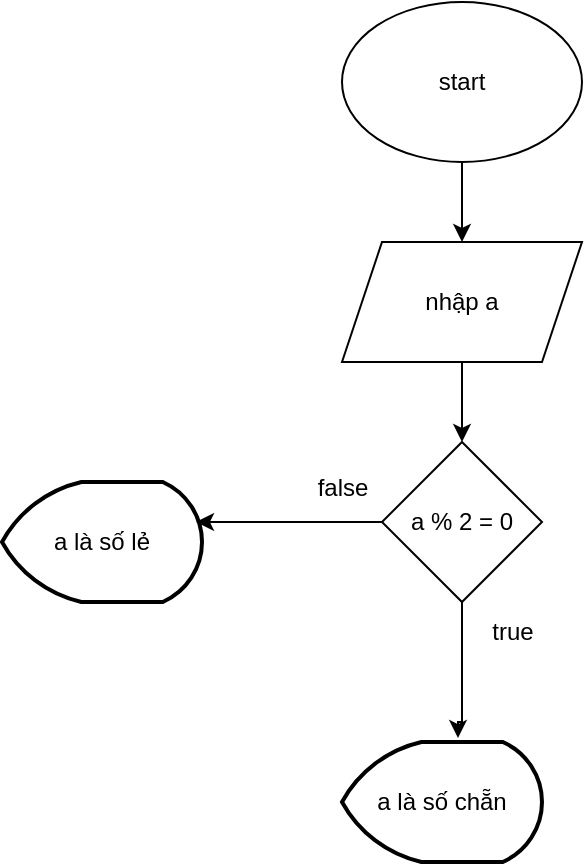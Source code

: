 <mxfile version="25.0.3">
  <diagram name="Page-1" id="0OWegTBPpmV0_kpqDBKX">
    <mxGraphModel dx="1434" dy="772" grid="1" gridSize="10" guides="1" tooltips="1" connect="1" arrows="1" fold="1" page="1" pageScale="1" pageWidth="850" pageHeight="1100" math="0" shadow="0">
      <root>
        <mxCell id="0" />
        <mxCell id="1" parent="0" />
        <mxCell id="znXeA5IErzGMmO9THv0o-5" style="edgeStyle=orthogonalEdgeStyle;rounded=0;orthogonalLoop=1;jettySize=auto;html=1;exitX=0.5;exitY=1;exitDx=0;exitDy=0;entryX=0.5;entryY=0;entryDx=0;entryDy=0;" edge="1" parent="1" source="znXeA5IErzGMmO9THv0o-1" target="znXeA5IErzGMmO9THv0o-2">
          <mxGeometry relative="1" as="geometry" />
        </mxCell>
        <mxCell id="znXeA5IErzGMmO9THv0o-1" value="start" style="ellipse;whiteSpace=wrap;html=1;" vertex="1" parent="1">
          <mxGeometry x="360" y="250" width="120" height="80" as="geometry" />
        </mxCell>
        <mxCell id="znXeA5IErzGMmO9THv0o-6" style="edgeStyle=orthogonalEdgeStyle;rounded=0;orthogonalLoop=1;jettySize=auto;html=1;exitX=0.5;exitY=1;exitDx=0;exitDy=0;entryX=0.5;entryY=0;entryDx=0;entryDy=0;" edge="1" parent="1" source="znXeA5IErzGMmO9THv0o-2" target="znXeA5IErzGMmO9THv0o-3">
          <mxGeometry relative="1" as="geometry" />
        </mxCell>
        <mxCell id="znXeA5IErzGMmO9THv0o-2" value="nhập a" style="shape=parallelogram;perimeter=parallelogramPerimeter;whiteSpace=wrap;html=1;fixedSize=1;" vertex="1" parent="1">
          <mxGeometry x="360" y="370" width="120" height="60" as="geometry" />
        </mxCell>
        <mxCell id="znXeA5IErzGMmO9THv0o-3" value="a % 2 = 0" style="rhombus;whiteSpace=wrap;html=1;" vertex="1" parent="1">
          <mxGeometry x="380" y="470" width="80" height="80" as="geometry" />
        </mxCell>
        <mxCell id="znXeA5IErzGMmO9THv0o-4" value="a là số chẵn" style="strokeWidth=2;html=1;shape=mxgraph.flowchart.display;whiteSpace=wrap;" vertex="1" parent="1">
          <mxGeometry x="360" y="620" width="100" height="60" as="geometry" />
        </mxCell>
        <mxCell id="znXeA5IErzGMmO9THv0o-7" style="edgeStyle=orthogonalEdgeStyle;rounded=0;orthogonalLoop=1;jettySize=auto;html=1;exitX=0.5;exitY=1;exitDx=0;exitDy=0;entryX=0.58;entryY=-0.033;entryDx=0;entryDy=0;entryPerimeter=0;" edge="1" parent="1" source="znXeA5IErzGMmO9THv0o-3" target="znXeA5IErzGMmO9THv0o-4">
          <mxGeometry relative="1" as="geometry">
            <Array as="points">
              <mxPoint x="420" y="610" />
              <mxPoint x="418" y="610" />
            </Array>
          </mxGeometry>
        </mxCell>
        <mxCell id="znXeA5IErzGMmO9THv0o-8" value="true" style="text;html=1;align=center;verticalAlign=middle;resizable=0;points=[];autosize=1;strokeColor=none;fillColor=none;" vertex="1" parent="1">
          <mxGeometry x="425" y="550" width="40" height="30" as="geometry" />
        </mxCell>
        <mxCell id="znXeA5IErzGMmO9THv0o-9" value="a là số lẻ" style="strokeWidth=2;html=1;shape=mxgraph.flowchart.display;whiteSpace=wrap;" vertex="1" parent="1">
          <mxGeometry x="190" y="490" width="100" height="60" as="geometry" />
        </mxCell>
        <mxCell id="znXeA5IErzGMmO9THv0o-10" style="edgeStyle=orthogonalEdgeStyle;rounded=0;orthogonalLoop=1;jettySize=auto;html=1;exitX=0;exitY=0.5;exitDx=0;exitDy=0;entryX=0.97;entryY=0.333;entryDx=0;entryDy=0;entryPerimeter=0;" edge="1" parent="1" source="znXeA5IErzGMmO9THv0o-3" target="znXeA5IErzGMmO9THv0o-9">
          <mxGeometry relative="1" as="geometry" />
        </mxCell>
        <mxCell id="znXeA5IErzGMmO9THv0o-11" value="false" style="text;html=1;align=center;verticalAlign=middle;resizable=0;points=[];autosize=1;strokeColor=none;fillColor=none;" vertex="1" parent="1">
          <mxGeometry x="335" y="478" width="50" height="30" as="geometry" />
        </mxCell>
      </root>
    </mxGraphModel>
  </diagram>
</mxfile>
